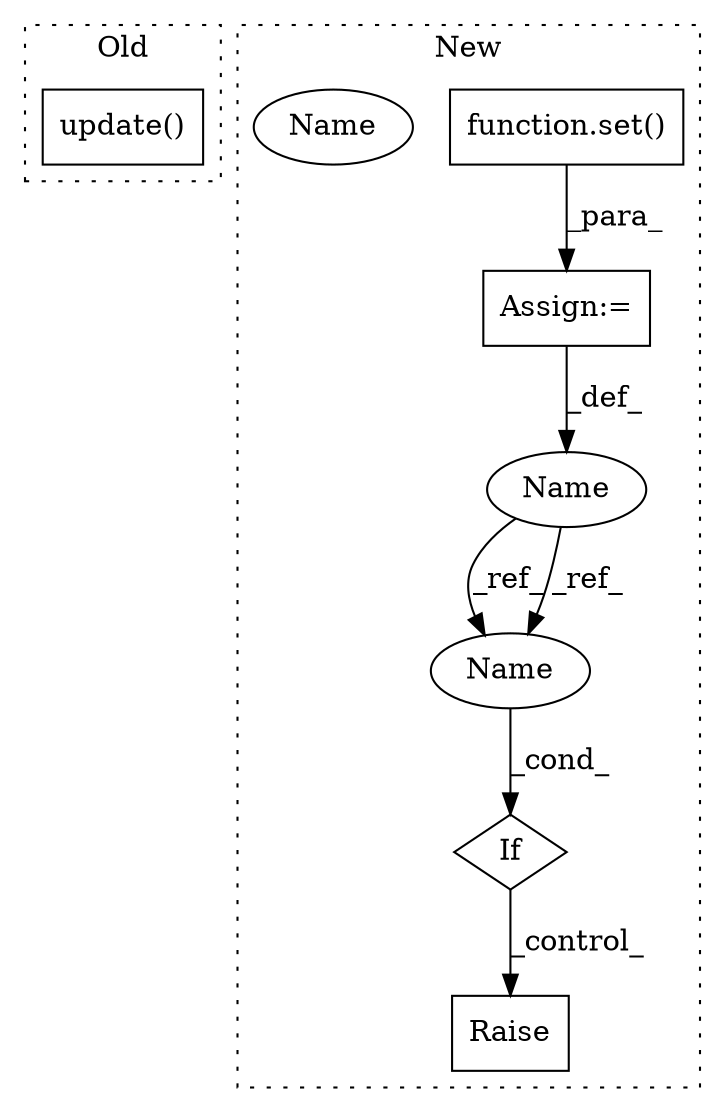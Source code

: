 digraph G {
subgraph cluster0 {
1 [label="update()" a="75" s="4519,4605" l="49,18" shape="box"];
label = "Old";
style="dotted";
}
subgraph cluster1 {
2 [label="function.set()" a="75" s="5682,5706" l="4,1" shape="box"];
3 [label="Assign:=" a="68" s="5628" l="3" shape="box"];
4 [label="Raise" a="91" s="5767" l="6" shape="box"];
5 [label="If" a="96" s="5726" l="3" shape="diamond"];
6 [label="Name" a="87" s="5729" l="24" shape="ellipse"];
7 [label="Name" a="87" s="5604" l="24" shape="ellipse"];
8 [label="Name" a="87" s="5729" l="24" shape="ellipse"];
label = "New";
style="dotted";
}
2 -> 3 [label="_para_"];
3 -> 7 [label="_def_"];
5 -> 4 [label="_control_"];
7 -> 8 [label="_ref_"];
7 -> 8 [label="_ref_"];
8 -> 5 [label="_cond_"];
}